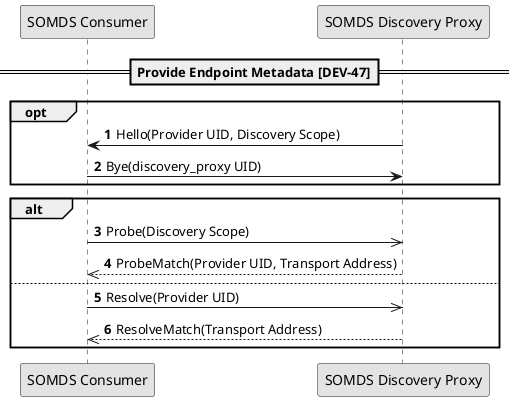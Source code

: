 @startuml

skinparam monochrome true
autonumber


!global $str_somds_consumer = "SOMDS Consumer"
!global $str_somds_discovery_proxy = "SOMDS Discovery Proxy"

participant "$str_somds_consumer" as consumer
participant "$str_somds_discovery_proxy" as discovery_proxy

==Provide Endpoint Metadata [DEV-47]==

opt
    discovery_proxy -> consumer: Hello(Provider UID, Discovery Scope)
    discovery_proxy <- consumer: Bye(discovery_proxy UID)
end

alt
    consumer ->> discovery_proxy: Probe(Discovery Scope)
    consumer <<-- discovery_proxy: ProbeMatch(Provider UID, Transport Address)
else
    consumer ->> discovery_proxy: Resolve(Provider UID)
    consumer <<-- discovery_proxy: ResolveMatch(Transport Address)
end

@enduml